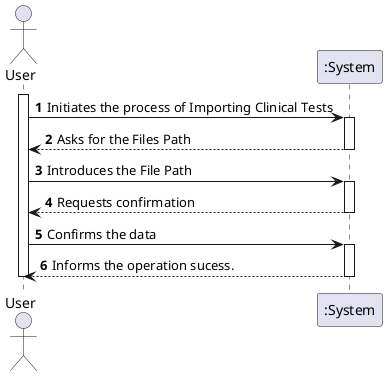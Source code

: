 @startuml
autonumber
actor "User" as User

activate User
User -> ":System" : Initiates the process of Importing Clinical Tests
activate ":System"

":System" --> User : Asks for the Files Path
deactivate ":System"

User -> ":System" : Introduces the File Path
activate ":System"

":System" --> User : Requests confirmation
deactivate ":System"

User -> ":System" : Confirms the data
activate ":System"
":System" --> User : Informs the operation sucess.
deactivate ":System"

deactivate User

@enduml